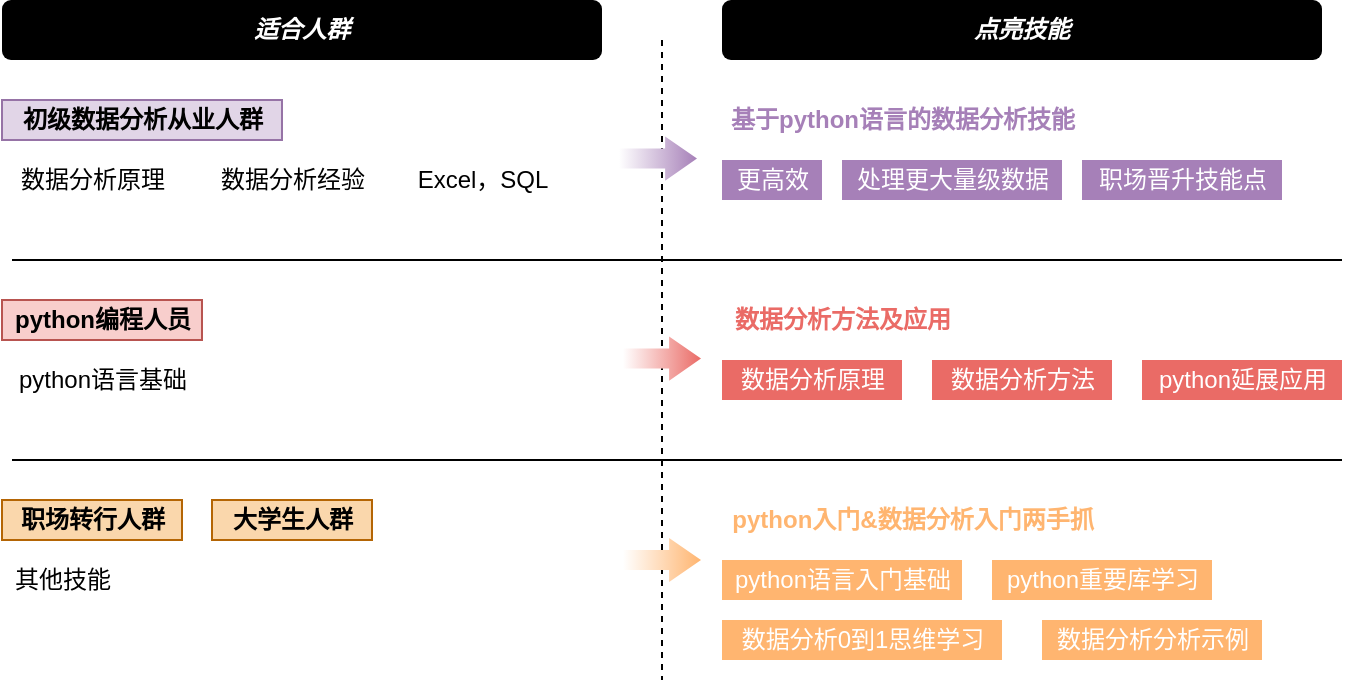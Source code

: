 <mxfile version="14.2.7" type="github"><diagram id="e9_xO4SQ-C8BtczkV5kn" name="Page-1"><mxGraphModel dx="946" dy="549" grid="1" gridSize="10" guides="1" tooltips="1" connect="1" arrows="1" fold="1" page="1" pageScale="1" pageWidth="827" pageHeight="1169" math="0" shadow="0"><root><mxCell id="0"/><mxCell id="1" parent="0"/><mxCell id="53IexJKqfa12fG4Z38pT-3" value="初级数据分析从业人群" style="text;html=1;align=center;verticalAlign=middle;resizable=0;points=[];autosize=1;fillColor=#e1d5e7;strokeColor=#9673a6;fontStyle=1" parent="1" vertex="1"><mxGeometry x="70" y="140" width="140" height="20" as="geometry"/></mxCell><mxCell id="53IexJKqfa12fG4Z38pT-4" value="python编程人员" style="text;html=1;align=center;verticalAlign=middle;resizable=0;points=[];autosize=1;fillColor=#f8cecc;strokeColor=#b85450;fontStyle=1" parent="1" vertex="1"><mxGeometry x="70" y="240" width="100" height="20" as="geometry"/></mxCell><mxCell id="53IexJKqfa12fG4Z38pT-11" value="适合人群" style="rounded=1;whiteSpace=wrap;html=1;fontSize=12;fontColor=#ffffff;fillColor=#000000;strokeColor=none;glass=0;sketch=0;shadow=0;fontStyle=3" parent="1" vertex="1"><mxGeometry x="70" y="90" width="300" height="30" as="geometry"/></mxCell><mxCell id="53IexJKqfa12fG4Z38pT-13" value="点亮技能" style="rounded=1;whiteSpace=wrap;html=1;fontSize=12;fontColor=#ffffff;fillColor=#000000;strokeColor=none;glass=0;sketch=0;shadow=0;fontStyle=3" parent="1" vertex="1"><mxGeometry x="430" y="90" width="300" height="30" as="geometry"/></mxCell><mxCell id="53IexJKqfa12fG4Z38pT-15" value="职场转行人群" style="text;html=1;align=center;verticalAlign=middle;resizable=0;points=[];autosize=1;fontSize=12;fillColor=#fad7ac;strokeColor=#b46504;fontStyle=1" parent="1" vertex="1"><mxGeometry x="70" y="340" width="90" height="20" as="geometry"/></mxCell><mxCell id="53IexJKqfa12fG4Z38pT-16" value="大学生人群" style="text;html=1;align=center;verticalAlign=middle;resizable=0;points=[];autosize=1;fontSize=12;fillColor=#fad7ac;strokeColor=#b46504;fontStyle=1" parent="1" vertex="1"><mxGeometry x="175" y="340" width="80" height="20" as="geometry"/></mxCell><mxCell id="53IexJKqfa12fG4Z38pT-17" value="数据分析原理" style="text;html=1;align=center;verticalAlign=middle;resizable=0;points=[];autosize=1;fontSize=12;" parent="1" vertex="1"><mxGeometry x="70" y="170" width="90" height="20" as="geometry"/></mxCell><mxCell id="53IexJKqfa12fG4Z38pT-18" value="数据分析经验" style="text;html=1;align=center;verticalAlign=middle;resizable=0;points=[];autosize=1;fontSize=12;" parent="1" vertex="1"><mxGeometry x="170" y="170" width="90" height="20" as="geometry"/></mxCell><mxCell id="53IexJKqfa12fG4Z38pT-19" value="Excel，SQL" style="text;html=1;align=center;verticalAlign=middle;resizable=0;points=[];autosize=1;fontSize=12;" parent="1" vertex="1"><mxGeometry x="270" y="170" width="80" height="20" as="geometry"/></mxCell><mxCell id="53IexJKqfa12fG4Z38pT-20" value="基于python语言的数据分析技能" style="text;html=1;align=center;verticalAlign=middle;resizable=0;points=[];autosize=1;fontColor=#A680B8;fontStyle=1" parent="1" vertex="1"><mxGeometry x="425" y="140" width="190" height="20" as="geometry"/></mxCell><mxCell id="53IexJKqfa12fG4Z38pT-24" value="更高效" style="text;html=1;align=center;verticalAlign=middle;resizable=0;points=[];autosize=1;fontSize=12;fillColor=#A680B8;fontColor=#FFFFFF;" parent="1" vertex="1"><mxGeometry x="430" y="170" width="50" height="20" as="geometry"/></mxCell><mxCell id="53IexJKqfa12fG4Z38pT-25" value="处理更大量级数据" style="text;html=1;align=center;verticalAlign=middle;resizable=0;points=[];autosize=1;fontSize=12;fillColor=#A680B8;fontColor=#FFFFFF;" parent="1" vertex="1"><mxGeometry x="490" y="170" width="110" height="20" as="geometry"/></mxCell><mxCell id="53IexJKqfa12fG4Z38pT-26" value="职场晋升技能点" style="text;html=1;align=center;verticalAlign=middle;resizable=0;points=[];autosize=1;fontSize=12;fillColor=#A680B8;fontColor=#FFFFFF;" parent="1" vertex="1"><mxGeometry x="610" y="170" width="100" height="20" as="geometry"/></mxCell><mxCell id="53IexJKqfa12fG4Z38pT-27" value="数据分析方法及应用" style="text;html=1;align=center;verticalAlign=middle;resizable=0;points=[];autosize=1;fontStyle=1;fontColor=#EA6B66;" parent="1" vertex="1"><mxGeometry x="430" y="240" width="120" height="20" as="geometry"/></mxCell><mxCell id="53IexJKqfa12fG4Z38pT-29" value="python语言基础" style="text;html=1;align=center;verticalAlign=middle;resizable=0;points=[];autosize=1;fontSize=12;" parent="1" vertex="1"><mxGeometry x="70" y="270" width="100" height="20" as="geometry"/></mxCell><mxCell id="53IexJKqfa12fG4Z38pT-30" value="数据分析原理" style="text;html=1;align=center;verticalAlign=middle;resizable=0;points=[];autosize=1;fontSize=12;fillColor=#EA6B66;fontColor=#FFFFFF;" parent="1" vertex="1"><mxGeometry x="430" y="270" width="90" height="20" as="geometry"/></mxCell><mxCell id="53IexJKqfa12fG4Z38pT-31" value="数据分析方法" style="text;html=1;align=center;verticalAlign=middle;resizable=0;points=[];autosize=1;fontSize=12;fillColor=#EA6B66;fontColor=#FFFFFF;" parent="1" vertex="1"><mxGeometry x="535" y="270" width="90" height="20" as="geometry"/></mxCell><mxCell id="53IexJKqfa12fG4Z38pT-32" value="python延展应用" style="text;html=1;align=center;verticalAlign=middle;resizable=0;points=[];autosize=1;fontSize=12;fillColor=#EA6B66;fontColor=#FFFFFF;" parent="1" vertex="1"><mxGeometry x="640" y="270" width="100" height="20" as="geometry"/></mxCell><mxCell id="53IexJKqfa12fG4Z38pT-33" value="其他技能" style="text;html=1;align=center;verticalAlign=middle;resizable=0;points=[];autosize=1;fontSize=12;fontColor=#000000;" parent="1" vertex="1"><mxGeometry x="70" y="370" width="60" height="20" as="geometry"/></mxCell><mxCell id="53IexJKqfa12fG4Z38pT-34" value="python入门&amp;amp;数据分析入门两手抓" style="text;html=1;align=center;verticalAlign=middle;resizable=0;points=[];autosize=1;fontSize=12;fontColor=#FFB570;fontStyle=1" parent="1" vertex="1"><mxGeometry x="425" y="340" width="200" height="20" as="geometry"/></mxCell><mxCell id="53IexJKqfa12fG4Z38pT-35" value="python语言入门基础" style="text;html=1;align=center;verticalAlign=middle;resizable=0;points=[];autosize=1;fontSize=12;fillColor=#FFB570;fontColor=#FFFFFF;" parent="1" vertex="1"><mxGeometry x="430" y="370" width="120" height="20" as="geometry"/></mxCell><mxCell id="53IexJKqfa12fG4Z38pT-36" value="数据分析0到1思维学习" style="text;html=1;align=center;verticalAlign=middle;resizable=0;points=[];autosize=1;fontSize=12;fillColor=#FFB570;fontColor=#FFFFFF;" parent="1" vertex="1"><mxGeometry x="430" y="400" width="140" height="20" as="geometry"/></mxCell><mxCell id="53IexJKqfa12fG4Z38pT-37" value="数据分析分析示例" style="text;html=1;align=center;verticalAlign=middle;resizable=0;points=[];autosize=1;fontSize=12;fillColor=#FFB570;fontColor=#FFFFFF;" parent="1" vertex="1"><mxGeometry x="590" y="400" width="110" height="20" as="geometry"/></mxCell><mxCell id="53IexJKqfa12fG4Z38pT-39" value="python重要库学习" style="text;html=1;align=center;verticalAlign=middle;resizable=0;points=[];autosize=1;fontSize=12;fillColor=#FFB570;fontColor=#FFFFFF;" parent="1" vertex="1"><mxGeometry x="565" y="370" width="110" height="20" as="geometry"/></mxCell><mxCell id="53IexJKqfa12fG4Z38pT-43" value="" style="endArrow=none;html=1;fontSize=12;fontColor=#FFB570;" parent="1" edge="1"><mxGeometry width="50" height="50" relative="1" as="geometry"><mxPoint x="75" y="220" as="sourcePoint"/><mxPoint x="740" y="220" as="targetPoint"/></mxGeometry></mxCell><mxCell id="53IexJKqfa12fG4Z38pT-44" value="" style="endArrow=none;html=1;fontSize=12;fontColor=#FFB570;" parent="1" edge="1"><mxGeometry width="50" height="50" relative="1" as="geometry"><mxPoint x="75" y="320" as="sourcePoint"/><mxPoint x="740" y="320" as="targetPoint"/></mxGeometry></mxCell><mxCell id="53IexJKqfa12fG4Z38pT-45" value="" style="endArrow=none;html=1;fontSize=12;fontColor=#FFB570;dashed=1;" parent="1" edge="1"><mxGeometry width="50" height="50" relative="1" as="geometry"><mxPoint x="400" y="110" as="sourcePoint"/><mxPoint x="400" y="430" as="targetPoint"/></mxGeometry></mxCell><mxCell id="53IexJKqfa12fG4Z38pT-46" value="" style="shape=flexArrow;endArrow=classic;html=1;fontSize=12;fontColor=#FFB570;endWidth=11.034;endSize=4.979;gradientDirection=east;fillColor=#FFFFFF;strokeColor=none;gradientColor=#A680B8;" parent="1" edge="1"><mxGeometry width="50" height="50" relative="1" as="geometry"><mxPoint x="378" y="169.31" as="sourcePoint"/><mxPoint x="418" y="169.31" as="targetPoint"/><Array as="points"><mxPoint x="398" y="169.31"/></Array></mxGeometry></mxCell><mxCell id="53IexJKqfa12fG4Z38pT-47" value="" style="shape=flexArrow;endArrow=classic;html=1;fontSize=12;fontColor=#FFB570;endWidth=11.034;endSize=4.979;gradientDirection=east;fillColor=#FFFFFF;strokeColor=none;gradientColor=#EA6B66;" parent="1" edge="1"><mxGeometry width="50" height="50" relative="1" as="geometry"><mxPoint x="380" y="269.31" as="sourcePoint"/><mxPoint x="420" y="269.31" as="targetPoint"/><Array as="points"><mxPoint x="400" y="269.31"/></Array></mxGeometry></mxCell><mxCell id="53IexJKqfa12fG4Z38pT-48" value="" style="shape=flexArrow;endArrow=classic;html=1;fontSize=12;fontColor=#FFB570;endWidth=11.034;endSize=4.979;gradientDirection=east;fillColor=#FFFFFF;strokeColor=none;gradientColor=#FFB570;" parent="1" edge="1"><mxGeometry width="50" height="50" relative="1" as="geometry"><mxPoint x="380" y="370.0" as="sourcePoint"/><mxPoint x="420" y="370.0" as="targetPoint"/><Array as="points"><mxPoint x="400" y="370"/></Array></mxGeometry></mxCell></root></mxGraphModel></diagram></mxfile>